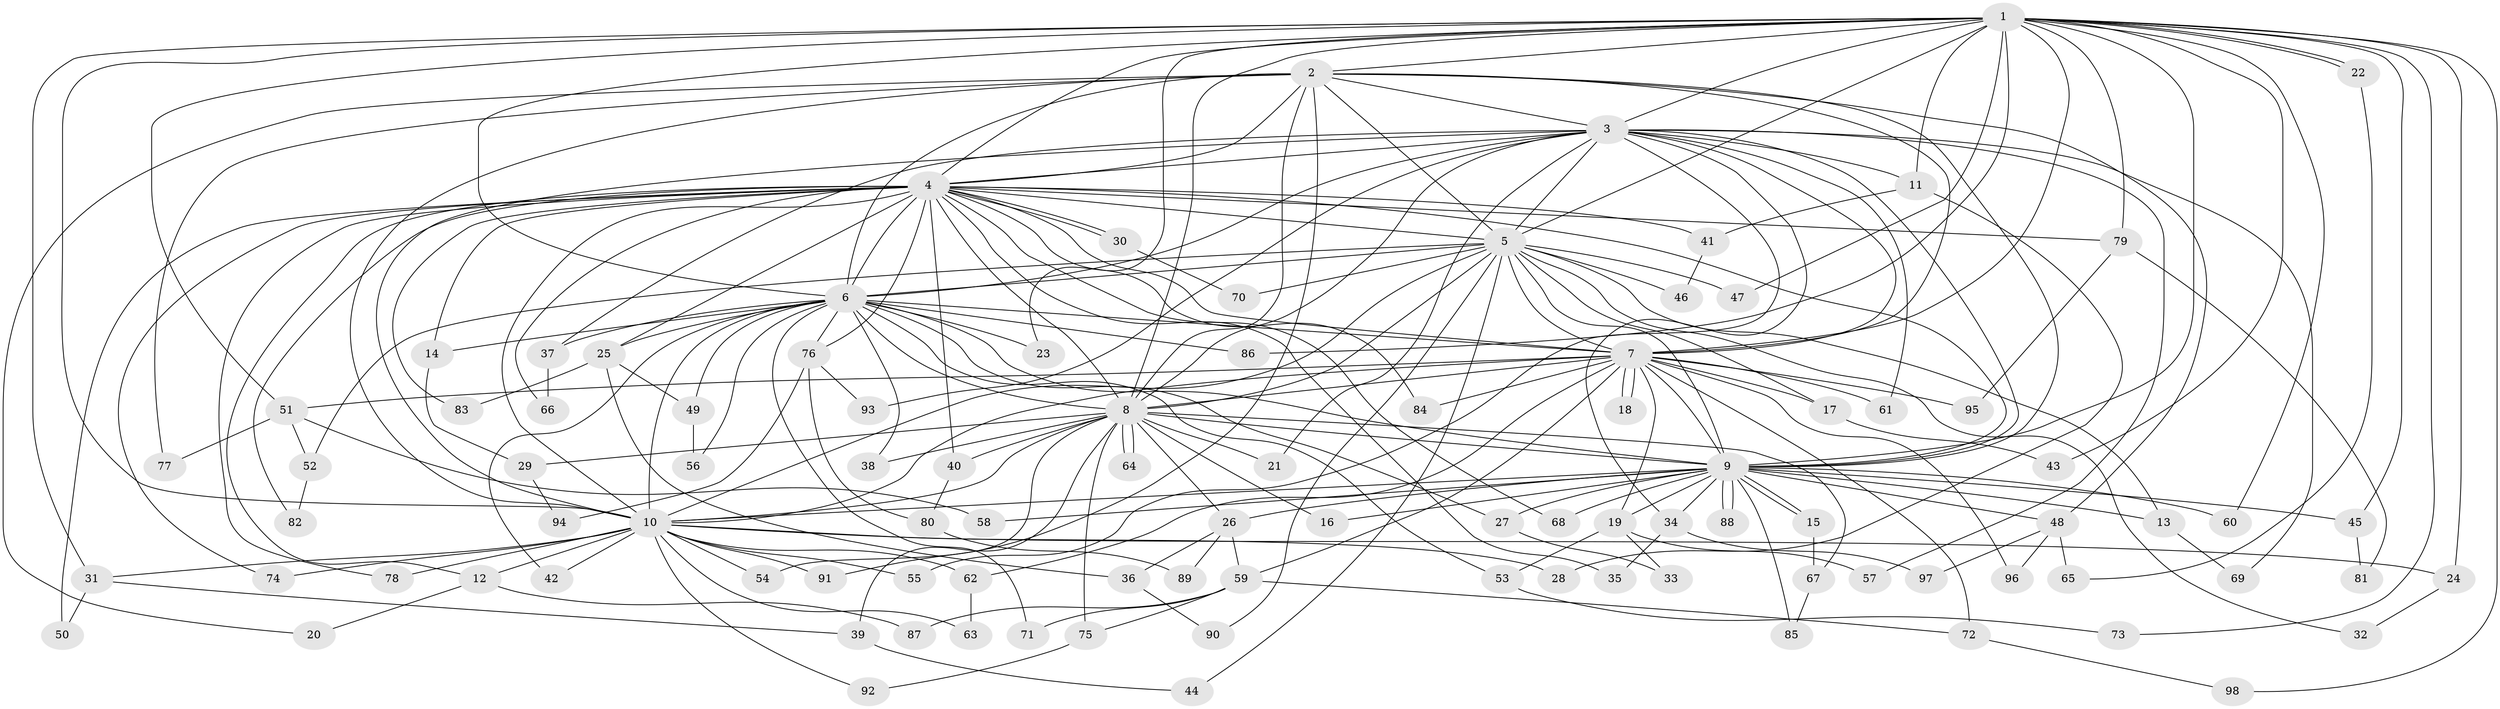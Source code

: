 // Generated by graph-tools (version 1.1) at 2025/14/03/09/25 04:14:18]
// undirected, 98 vertices, 221 edges
graph export_dot {
graph [start="1"]
  node [color=gray90,style=filled];
  1;
  2;
  3;
  4;
  5;
  6;
  7;
  8;
  9;
  10;
  11;
  12;
  13;
  14;
  15;
  16;
  17;
  18;
  19;
  20;
  21;
  22;
  23;
  24;
  25;
  26;
  27;
  28;
  29;
  30;
  31;
  32;
  33;
  34;
  35;
  36;
  37;
  38;
  39;
  40;
  41;
  42;
  43;
  44;
  45;
  46;
  47;
  48;
  49;
  50;
  51;
  52;
  53;
  54;
  55;
  56;
  57;
  58;
  59;
  60;
  61;
  62;
  63;
  64;
  65;
  66;
  67;
  68;
  69;
  70;
  71;
  72;
  73;
  74;
  75;
  76;
  77;
  78;
  79;
  80;
  81;
  82;
  83;
  84;
  85;
  86;
  87;
  88;
  89;
  90;
  91;
  92;
  93;
  94;
  95;
  96;
  97;
  98;
  1 -- 2;
  1 -- 3;
  1 -- 4;
  1 -- 5;
  1 -- 6;
  1 -- 7;
  1 -- 8;
  1 -- 9;
  1 -- 10;
  1 -- 11;
  1 -- 22;
  1 -- 22;
  1 -- 23;
  1 -- 24;
  1 -- 31;
  1 -- 43;
  1 -- 45;
  1 -- 47;
  1 -- 51;
  1 -- 60;
  1 -- 73;
  1 -- 79;
  1 -- 86;
  1 -- 98;
  2 -- 3;
  2 -- 4;
  2 -- 5;
  2 -- 6;
  2 -- 7;
  2 -- 8;
  2 -- 9;
  2 -- 10;
  2 -- 20;
  2 -- 48;
  2 -- 77;
  2 -- 91;
  3 -- 4;
  3 -- 5;
  3 -- 6;
  3 -- 7;
  3 -- 8;
  3 -- 9;
  3 -- 10;
  3 -- 11;
  3 -- 21;
  3 -- 34;
  3 -- 37;
  3 -- 55;
  3 -- 57;
  3 -- 61;
  3 -- 69;
  3 -- 93;
  4 -- 5;
  4 -- 6;
  4 -- 7;
  4 -- 8;
  4 -- 9;
  4 -- 10;
  4 -- 12;
  4 -- 14;
  4 -- 25;
  4 -- 30;
  4 -- 30;
  4 -- 35;
  4 -- 40;
  4 -- 41;
  4 -- 50;
  4 -- 66;
  4 -- 68;
  4 -- 74;
  4 -- 76;
  4 -- 78;
  4 -- 79;
  4 -- 82;
  4 -- 83;
  4 -- 84;
  5 -- 6;
  5 -- 7;
  5 -- 8;
  5 -- 9;
  5 -- 10;
  5 -- 13;
  5 -- 17;
  5 -- 32;
  5 -- 44;
  5 -- 46;
  5 -- 47;
  5 -- 52;
  5 -- 70;
  5 -- 90;
  6 -- 7;
  6 -- 8;
  6 -- 9;
  6 -- 10;
  6 -- 14;
  6 -- 23;
  6 -- 25;
  6 -- 27;
  6 -- 37;
  6 -- 38;
  6 -- 42;
  6 -- 49;
  6 -- 53;
  6 -- 56;
  6 -- 71;
  6 -- 76;
  6 -- 86;
  7 -- 8;
  7 -- 9;
  7 -- 10;
  7 -- 17;
  7 -- 18;
  7 -- 18;
  7 -- 19;
  7 -- 51;
  7 -- 59;
  7 -- 61;
  7 -- 62;
  7 -- 72;
  7 -- 84;
  7 -- 95;
  7 -- 96;
  8 -- 9;
  8 -- 10;
  8 -- 16;
  8 -- 21;
  8 -- 26;
  8 -- 29;
  8 -- 38;
  8 -- 39;
  8 -- 40;
  8 -- 54;
  8 -- 64;
  8 -- 64;
  8 -- 67;
  8 -- 75;
  9 -- 10;
  9 -- 13;
  9 -- 15;
  9 -- 15;
  9 -- 16;
  9 -- 19;
  9 -- 26;
  9 -- 27;
  9 -- 34;
  9 -- 45;
  9 -- 48;
  9 -- 58;
  9 -- 60;
  9 -- 68;
  9 -- 85;
  9 -- 88;
  9 -- 88;
  10 -- 12;
  10 -- 24;
  10 -- 28;
  10 -- 31;
  10 -- 42;
  10 -- 54;
  10 -- 55;
  10 -- 62;
  10 -- 63;
  10 -- 74;
  10 -- 78;
  10 -- 91;
  10 -- 92;
  11 -- 28;
  11 -- 41;
  12 -- 20;
  12 -- 87;
  13 -- 69;
  14 -- 29;
  15 -- 67;
  17 -- 43;
  19 -- 33;
  19 -- 53;
  19 -- 57;
  22 -- 65;
  24 -- 32;
  25 -- 36;
  25 -- 49;
  25 -- 83;
  26 -- 36;
  26 -- 59;
  26 -- 89;
  27 -- 33;
  29 -- 94;
  30 -- 70;
  31 -- 39;
  31 -- 50;
  34 -- 35;
  34 -- 97;
  36 -- 90;
  37 -- 66;
  39 -- 44;
  40 -- 80;
  41 -- 46;
  45 -- 81;
  48 -- 65;
  48 -- 96;
  48 -- 97;
  49 -- 56;
  51 -- 52;
  51 -- 58;
  51 -- 77;
  52 -- 82;
  53 -- 73;
  59 -- 71;
  59 -- 72;
  59 -- 75;
  59 -- 87;
  62 -- 63;
  67 -- 85;
  72 -- 98;
  75 -- 92;
  76 -- 80;
  76 -- 93;
  76 -- 94;
  79 -- 81;
  79 -- 95;
  80 -- 89;
}
